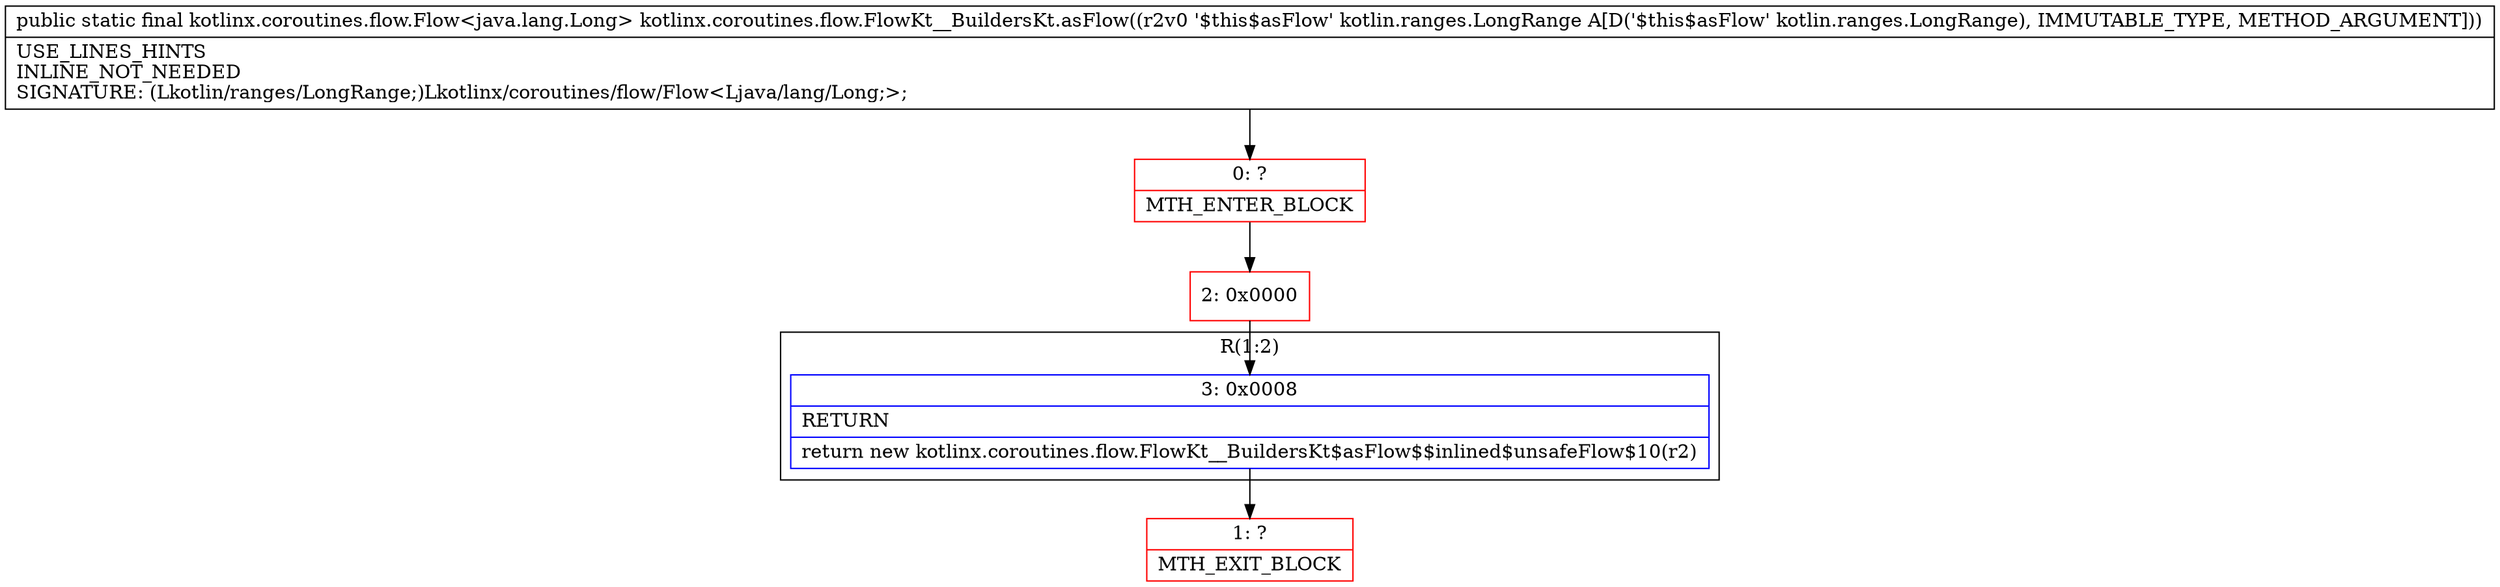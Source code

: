 digraph "CFG forkotlinx.coroutines.flow.FlowKt__BuildersKt.asFlow(Lkotlin\/ranges\/LongRange;)Lkotlinx\/coroutines\/flow\/Flow;" {
subgraph cluster_Region_418666054 {
label = "R(1:2)";
node [shape=record,color=blue];
Node_3 [shape=record,label="{3\:\ 0x0008|RETURN\l|return new kotlinx.coroutines.flow.FlowKt__BuildersKt$asFlow$$inlined$unsafeFlow$10(r2)\l}"];
}
Node_0 [shape=record,color=red,label="{0\:\ ?|MTH_ENTER_BLOCK\l}"];
Node_2 [shape=record,color=red,label="{2\:\ 0x0000}"];
Node_1 [shape=record,color=red,label="{1\:\ ?|MTH_EXIT_BLOCK\l}"];
MethodNode[shape=record,label="{public static final kotlinx.coroutines.flow.Flow\<java.lang.Long\> kotlinx.coroutines.flow.FlowKt__BuildersKt.asFlow((r2v0 '$this$asFlow' kotlin.ranges.LongRange A[D('$this$asFlow' kotlin.ranges.LongRange), IMMUTABLE_TYPE, METHOD_ARGUMENT]))  | USE_LINES_HINTS\lINLINE_NOT_NEEDED\lSIGNATURE: (Lkotlin\/ranges\/LongRange;)Lkotlinx\/coroutines\/flow\/Flow\<Ljava\/lang\/Long;\>;\l}"];
MethodNode -> Node_0;Node_3 -> Node_1;
Node_0 -> Node_2;
Node_2 -> Node_3;
}

